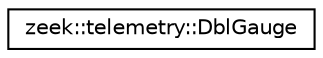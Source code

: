 digraph "Graphical Class Hierarchy"
{
 // LATEX_PDF_SIZE
  edge [fontname="Helvetica",fontsize="10",labelfontname="Helvetica",labelfontsize="10"];
  node [fontname="Helvetica",fontsize="10",shape=record];
  rankdir="LR";
  Node0 [label="zeek::telemetry::DblGauge",height=0.2,width=0.4,color="black", fillcolor="white", style="filled",URL="$d1/d92/classzeek_1_1telemetry_1_1DblGauge.html",tooltip=" "];
}
